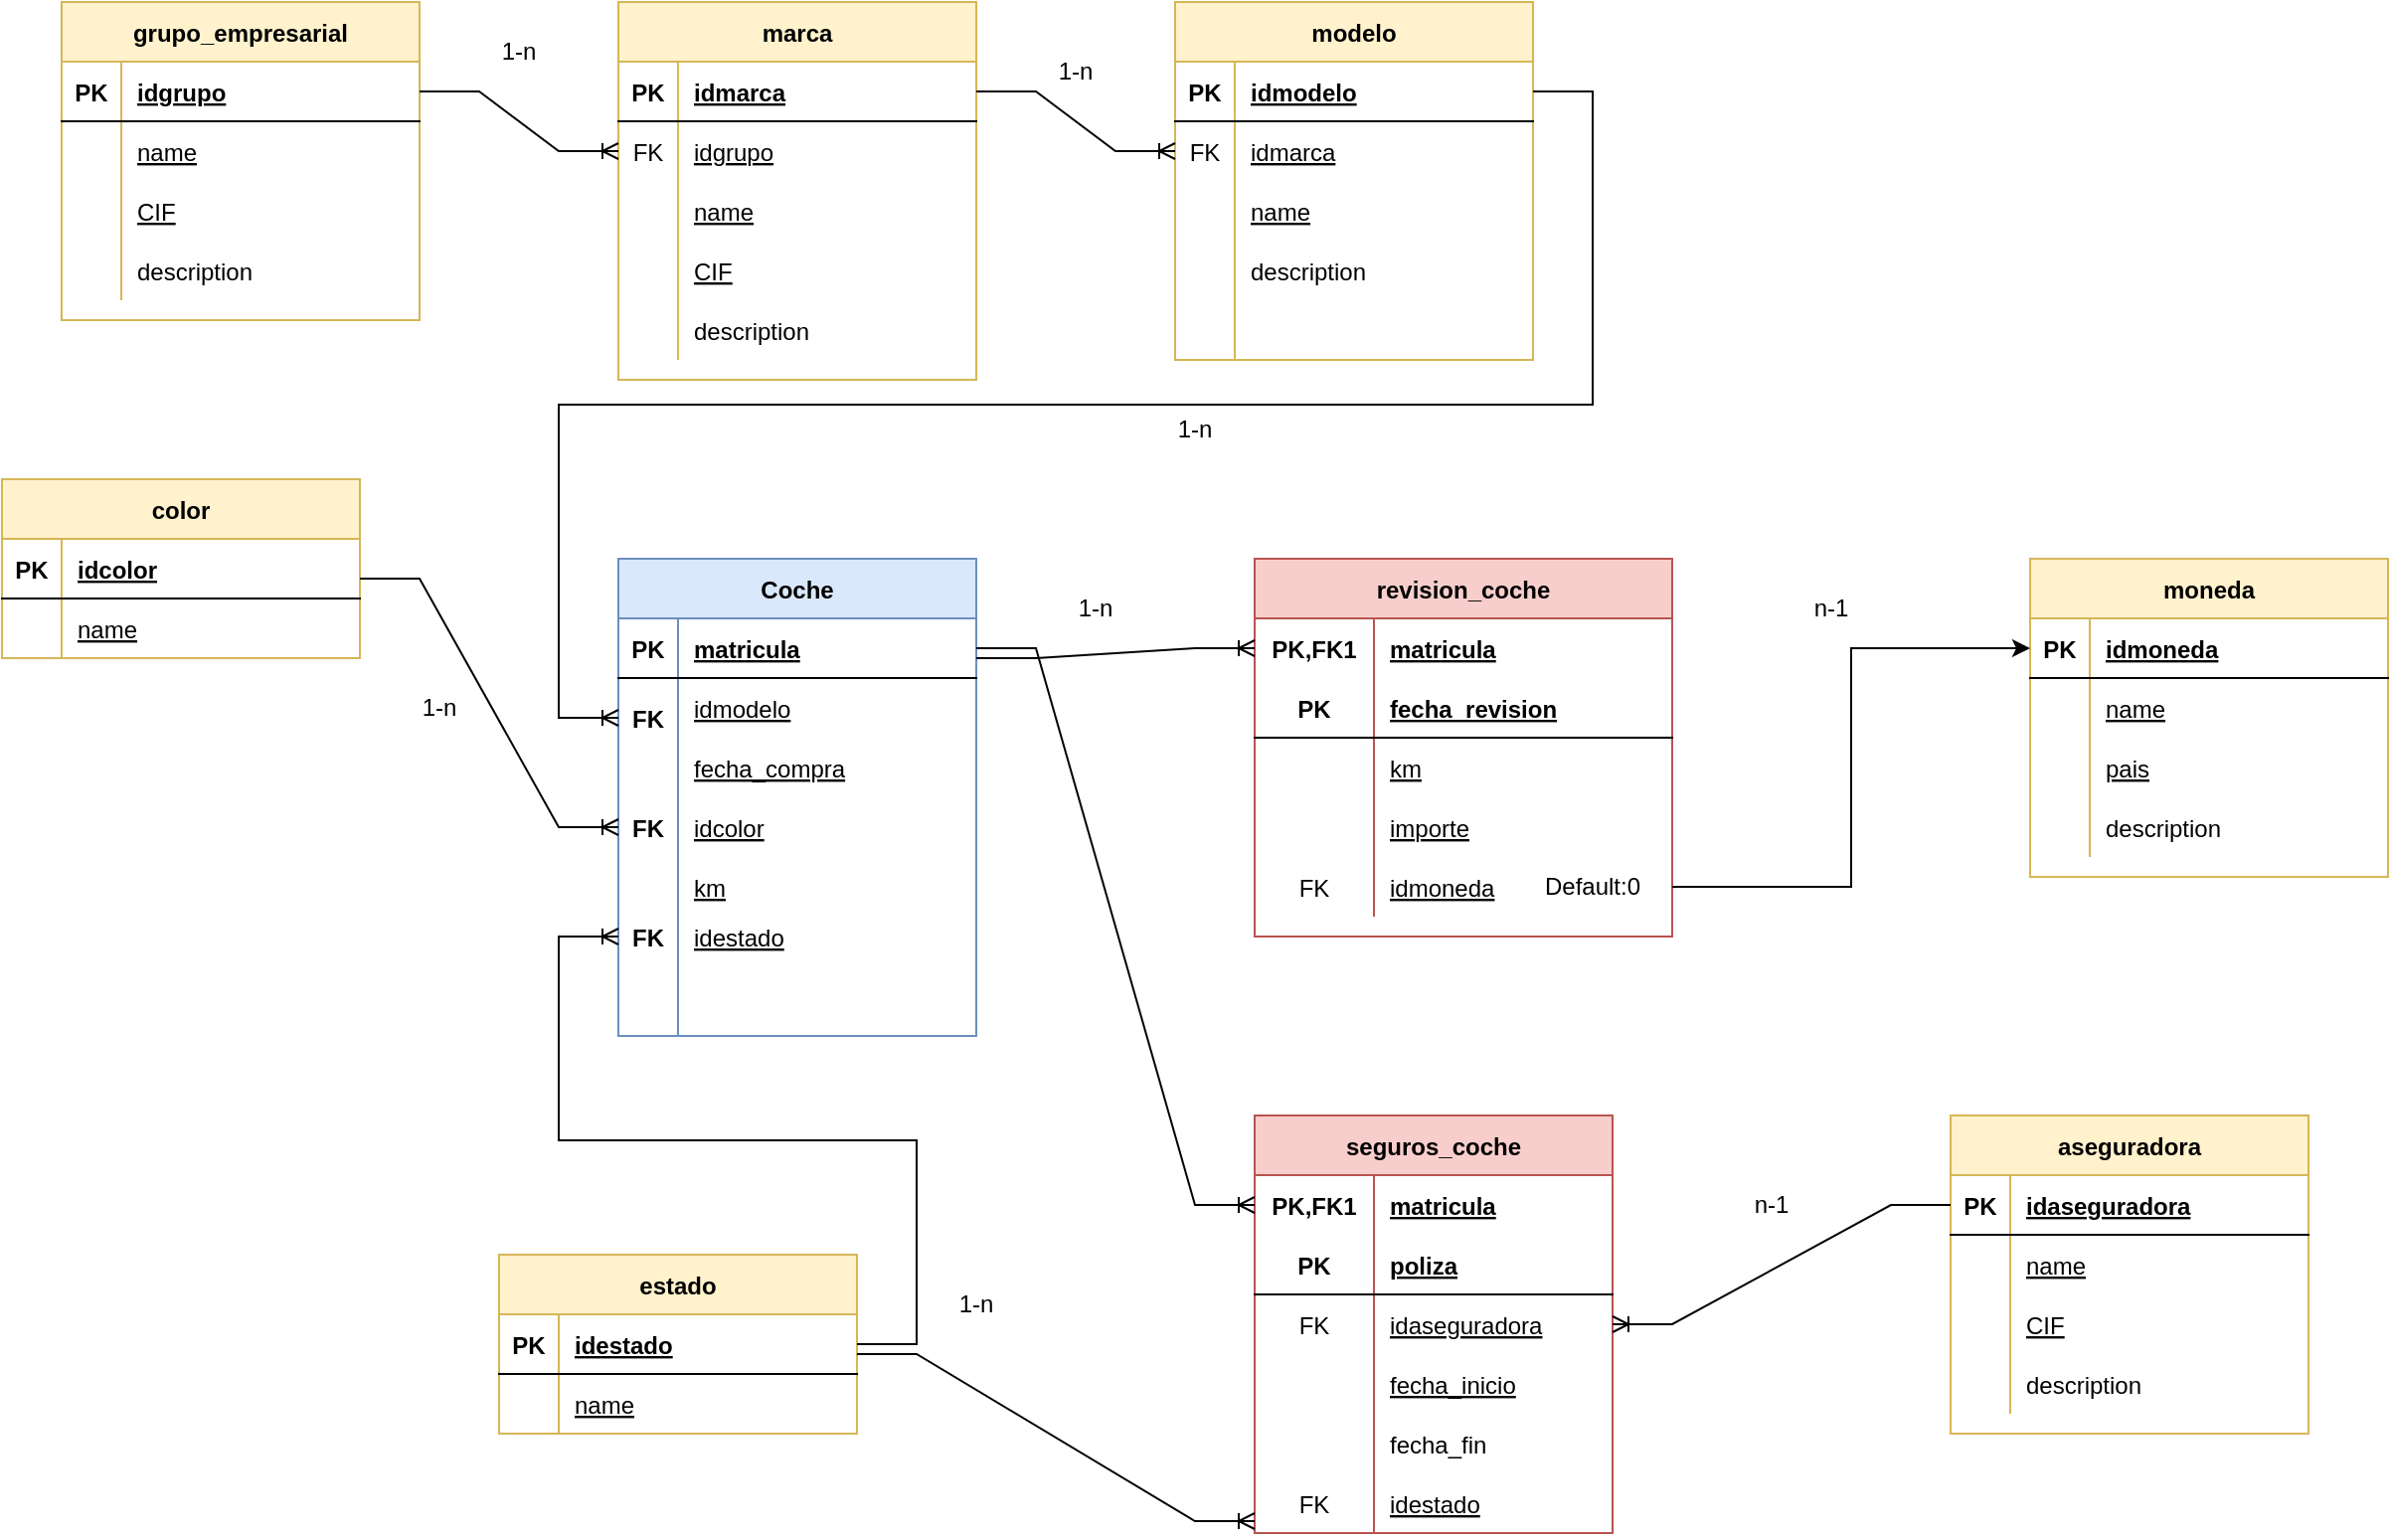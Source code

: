 <mxfile version="20.2.3" type="device"><diagram id="R2lEEEUBdFMjLlhIrx00" name="Page-1"><mxGraphModel dx="3362" dy="903" grid="1" gridSize="10" guides="1" tooltips="1" connect="1" arrows="1" fold="1" page="1" pageScale="1" pageWidth="850" pageHeight="1100" math="0" shadow="0" extFonts="Permanent Marker^https://fonts.googleapis.com/css?family=Permanent+Marker"><root><mxCell id="0"/><mxCell id="1" parent="0"/><mxCell id="HA9hWgoYRg6-OdthtwQn-1" value="grupo_empresarial" style="shape=table;startSize=30;container=1;collapsible=1;childLayout=tableLayout;fixedRows=1;rowLines=0;fontStyle=1;align=center;resizeLast=1;fillColor=#fff2cc;strokeColor=#d6b656;" parent="1" vertex="1"><mxGeometry x="-1520" y="160" width="180" height="160" as="geometry"/></mxCell><mxCell id="HA9hWgoYRg6-OdthtwQn-2" value="" style="shape=tableRow;horizontal=0;startSize=0;swimlaneHead=0;swimlaneBody=0;fillColor=none;collapsible=0;dropTarget=0;points=[[0,0.5],[1,0.5]];portConstraint=eastwest;top=0;left=0;right=0;bottom=1;" parent="HA9hWgoYRg6-OdthtwQn-1" vertex="1"><mxGeometry y="30" width="180" height="30" as="geometry"/></mxCell><mxCell id="HA9hWgoYRg6-OdthtwQn-3" value="PK" style="shape=partialRectangle;connectable=0;fillColor=none;top=0;left=0;bottom=0;right=0;fontStyle=1;overflow=hidden;" parent="HA9hWgoYRg6-OdthtwQn-2" vertex="1"><mxGeometry width="30" height="30" as="geometry"><mxRectangle width="30" height="30" as="alternateBounds"/></mxGeometry></mxCell><mxCell id="HA9hWgoYRg6-OdthtwQn-4" value="idgrupo" style="shape=partialRectangle;connectable=0;fillColor=none;top=0;left=0;bottom=0;right=0;align=left;spacingLeft=6;fontStyle=5;overflow=hidden;" parent="HA9hWgoYRg6-OdthtwQn-2" vertex="1"><mxGeometry x="30" width="150" height="30" as="geometry"><mxRectangle width="150" height="30" as="alternateBounds"/></mxGeometry></mxCell><mxCell id="HA9hWgoYRg6-OdthtwQn-5" value="" style="shape=tableRow;horizontal=0;startSize=0;swimlaneHead=0;swimlaneBody=0;fillColor=none;collapsible=0;dropTarget=0;points=[[0,0.5],[1,0.5]];portConstraint=eastwest;top=0;left=0;right=0;bottom=0;" parent="HA9hWgoYRg6-OdthtwQn-1" vertex="1"><mxGeometry y="60" width="180" height="30" as="geometry"/></mxCell><mxCell id="HA9hWgoYRg6-OdthtwQn-6" value="" style="shape=partialRectangle;connectable=0;fillColor=none;top=0;left=0;bottom=0;right=0;editable=1;overflow=hidden;" parent="HA9hWgoYRg6-OdthtwQn-5" vertex="1"><mxGeometry width="30" height="30" as="geometry"><mxRectangle width="30" height="30" as="alternateBounds"/></mxGeometry></mxCell><mxCell id="HA9hWgoYRg6-OdthtwQn-7" value="name" style="shape=partialRectangle;connectable=0;fillColor=none;top=0;left=0;bottom=0;right=0;align=left;spacingLeft=6;overflow=hidden;fontStyle=4" parent="HA9hWgoYRg6-OdthtwQn-5" vertex="1"><mxGeometry x="30" width="150" height="30" as="geometry"><mxRectangle width="150" height="30" as="alternateBounds"/></mxGeometry></mxCell><mxCell id="HA9hWgoYRg6-OdthtwQn-8" value="" style="shape=tableRow;horizontal=0;startSize=0;swimlaneHead=0;swimlaneBody=0;fillColor=none;collapsible=0;dropTarget=0;points=[[0,0.5],[1,0.5]];portConstraint=eastwest;top=0;left=0;right=0;bottom=0;" parent="HA9hWgoYRg6-OdthtwQn-1" vertex="1"><mxGeometry y="90" width="180" height="30" as="geometry"/></mxCell><mxCell id="HA9hWgoYRg6-OdthtwQn-9" value="" style="shape=partialRectangle;connectable=0;fillColor=none;top=0;left=0;bottom=0;right=0;editable=1;overflow=hidden;" parent="HA9hWgoYRg6-OdthtwQn-8" vertex="1"><mxGeometry width="30" height="30" as="geometry"><mxRectangle width="30" height="30" as="alternateBounds"/></mxGeometry></mxCell><mxCell id="HA9hWgoYRg6-OdthtwQn-10" value="CIF" style="shape=partialRectangle;connectable=0;fillColor=none;top=0;left=0;bottom=0;right=0;align=left;spacingLeft=6;overflow=hidden;fontStyle=4" parent="HA9hWgoYRg6-OdthtwQn-8" vertex="1"><mxGeometry x="30" width="150" height="30" as="geometry"><mxRectangle width="150" height="30" as="alternateBounds"/></mxGeometry></mxCell><mxCell id="HA9hWgoYRg6-OdthtwQn-11" value="" style="shape=tableRow;horizontal=0;startSize=0;swimlaneHead=0;swimlaneBody=0;fillColor=none;collapsible=0;dropTarget=0;points=[[0,0.5],[1,0.5]];portConstraint=eastwest;top=0;left=0;right=0;bottom=0;" parent="HA9hWgoYRg6-OdthtwQn-1" vertex="1"><mxGeometry y="120" width="180" height="30" as="geometry"/></mxCell><mxCell id="HA9hWgoYRg6-OdthtwQn-12" value="" style="shape=partialRectangle;connectable=0;fillColor=none;top=0;left=0;bottom=0;right=0;editable=1;overflow=hidden;" parent="HA9hWgoYRg6-OdthtwQn-11" vertex="1"><mxGeometry width="30" height="30" as="geometry"><mxRectangle width="30" height="30" as="alternateBounds"/></mxGeometry></mxCell><mxCell id="HA9hWgoYRg6-OdthtwQn-13" value="description" style="shape=partialRectangle;connectable=0;fillColor=none;top=0;left=0;bottom=0;right=0;align=left;spacingLeft=6;overflow=hidden;" parent="HA9hWgoYRg6-OdthtwQn-11" vertex="1"><mxGeometry x="30" width="150" height="30" as="geometry"><mxRectangle width="150" height="30" as="alternateBounds"/></mxGeometry></mxCell><mxCell id="HA9hWgoYRg6-OdthtwQn-14" value="marca" style="shape=table;startSize=30;container=1;collapsible=1;childLayout=tableLayout;fixedRows=1;rowLines=0;fontStyle=1;align=center;resizeLast=1;fillColor=#fff2cc;strokeColor=#d6b656;" parent="1" vertex="1"><mxGeometry x="-1240" y="160" width="180" height="190" as="geometry"/></mxCell><mxCell id="HA9hWgoYRg6-OdthtwQn-15" value="" style="shape=tableRow;horizontal=0;startSize=0;swimlaneHead=0;swimlaneBody=0;fillColor=none;collapsible=0;dropTarget=0;points=[[0,0.5],[1,0.5]];portConstraint=eastwest;top=0;left=0;right=0;bottom=1;" parent="HA9hWgoYRg6-OdthtwQn-14" vertex="1"><mxGeometry y="30" width="180" height="30" as="geometry"/></mxCell><mxCell id="HA9hWgoYRg6-OdthtwQn-16" value="PK" style="shape=partialRectangle;connectable=0;fillColor=none;top=0;left=0;bottom=0;right=0;fontStyle=1;overflow=hidden;" parent="HA9hWgoYRg6-OdthtwQn-15" vertex="1"><mxGeometry width="30" height="30" as="geometry"><mxRectangle width="30" height="30" as="alternateBounds"/></mxGeometry></mxCell><mxCell id="HA9hWgoYRg6-OdthtwQn-17" value="idmarca" style="shape=partialRectangle;connectable=0;fillColor=none;top=0;left=0;bottom=0;right=0;align=left;spacingLeft=6;fontStyle=5;overflow=hidden;" parent="HA9hWgoYRg6-OdthtwQn-15" vertex="1"><mxGeometry x="30" width="150" height="30" as="geometry"><mxRectangle width="150" height="30" as="alternateBounds"/></mxGeometry></mxCell><mxCell id="HA9hWgoYRg6-OdthtwQn-27" value="" style="shape=tableRow;horizontal=0;startSize=0;swimlaneHead=0;swimlaneBody=0;fillColor=none;collapsible=0;dropTarget=0;points=[[0,0.5],[1,0.5]];portConstraint=eastwest;top=0;left=0;right=0;bottom=0;" parent="HA9hWgoYRg6-OdthtwQn-14" vertex="1"><mxGeometry y="60" width="180" height="30" as="geometry"/></mxCell><mxCell id="HA9hWgoYRg6-OdthtwQn-28" value="FK" style="shape=partialRectangle;connectable=0;fillColor=none;top=0;left=0;bottom=0;right=0;editable=1;overflow=hidden;" parent="HA9hWgoYRg6-OdthtwQn-27" vertex="1"><mxGeometry width="30" height="30" as="geometry"><mxRectangle width="30" height="30" as="alternateBounds"/></mxGeometry></mxCell><mxCell id="HA9hWgoYRg6-OdthtwQn-29" value="idgrupo" style="shape=partialRectangle;connectable=0;fillColor=none;top=0;left=0;bottom=0;right=0;align=left;spacingLeft=6;overflow=hidden;fontStyle=4" parent="HA9hWgoYRg6-OdthtwQn-27" vertex="1"><mxGeometry x="30" width="150" height="30" as="geometry"><mxRectangle width="150" height="30" as="alternateBounds"/></mxGeometry></mxCell><mxCell id="HA9hWgoYRg6-OdthtwQn-18" value="" style="shape=tableRow;horizontal=0;startSize=0;swimlaneHead=0;swimlaneBody=0;fillColor=none;collapsible=0;dropTarget=0;points=[[0,0.5],[1,0.5]];portConstraint=eastwest;top=0;left=0;right=0;bottom=0;" parent="HA9hWgoYRg6-OdthtwQn-14" vertex="1"><mxGeometry y="90" width="180" height="30" as="geometry"/></mxCell><mxCell id="HA9hWgoYRg6-OdthtwQn-19" value="" style="shape=partialRectangle;connectable=0;fillColor=none;top=0;left=0;bottom=0;right=0;editable=1;overflow=hidden;" parent="HA9hWgoYRg6-OdthtwQn-18" vertex="1"><mxGeometry width="30" height="30" as="geometry"><mxRectangle width="30" height="30" as="alternateBounds"/></mxGeometry></mxCell><mxCell id="HA9hWgoYRg6-OdthtwQn-20" value="name" style="shape=partialRectangle;connectable=0;fillColor=none;top=0;left=0;bottom=0;right=0;align=left;spacingLeft=6;overflow=hidden;fontStyle=4" parent="HA9hWgoYRg6-OdthtwQn-18" vertex="1"><mxGeometry x="30" width="150" height="30" as="geometry"><mxRectangle width="150" height="30" as="alternateBounds"/></mxGeometry></mxCell><mxCell id="HA9hWgoYRg6-OdthtwQn-21" value="" style="shape=tableRow;horizontal=0;startSize=0;swimlaneHead=0;swimlaneBody=0;fillColor=none;collapsible=0;dropTarget=0;points=[[0,0.5],[1,0.5]];portConstraint=eastwest;top=0;left=0;right=0;bottom=0;" parent="HA9hWgoYRg6-OdthtwQn-14" vertex="1"><mxGeometry y="120" width="180" height="30" as="geometry"/></mxCell><mxCell id="HA9hWgoYRg6-OdthtwQn-22" value="" style="shape=partialRectangle;connectable=0;fillColor=none;top=0;left=0;bottom=0;right=0;editable=1;overflow=hidden;" parent="HA9hWgoYRg6-OdthtwQn-21" vertex="1"><mxGeometry width="30" height="30" as="geometry"><mxRectangle width="30" height="30" as="alternateBounds"/></mxGeometry></mxCell><mxCell id="HA9hWgoYRg6-OdthtwQn-23" value="CIF" style="shape=partialRectangle;connectable=0;fillColor=none;top=0;left=0;bottom=0;right=0;align=left;spacingLeft=6;overflow=hidden;fontStyle=4" parent="HA9hWgoYRg6-OdthtwQn-21" vertex="1"><mxGeometry x="30" width="150" height="30" as="geometry"><mxRectangle width="150" height="30" as="alternateBounds"/></mxGeometry></mxCell><mxCell id="HA9hWgoYRg6-OdthtwQn-24" value="" style="shape=tableRow;horizontal=0;startSize=0;swimlaneHead=0;swimlaneBody=0;fillColor=none;collapsible=0;dropTarget=0;points=[[0,0.5],[1,0.5]];portConstraint=eastwest;top=0;left=0;right=0;bottom=0;" parent="HA9hWgoYRg6-OdthtwQn-14" vertex="1"><mxGeometry y="150" width="180" height="30" as="geometry"/></mxCell><mxCell id="HA9hWgoYRg6-OdthtwQn-25" value="" style="shape=partialRectangle;connectable=0;fillColor=none;top=0;left=0;bottom=0;right=0;editable=1;overflow=hidden;" parent="HA9hWgoYRg6-OdthtwQn-24" vertex="1"><mxGeometry width="30" height="30" as="geometry"><mxRectangle width="30" height="30" as="alternateBounds"/></mxGeometry></mxCell><mxCell id="HA9hWgoYRg6-OdthtwQn-26" value="description" style="shape=partialRectangle;connectable=0;fillColor=none;top=0;left=0;bottom=0;right=0;align=left;spacingLeft=6;overflow=hidden;" parent="HA9hWgoYRg6-OdthtwQn-24" vertex="1"><mxGeometry x="30" width="150" height="30" as="geometry"><mxRectangle width="150" height="30" as="alternateBounds"/></mxGeometry></mxCell><mxCell id="HA9hWgoYRg6-OdthtwQn-30" value="modelo" style="shape=table;startSize=30;container=1;collapsible=1;childLayout=tableLayout;fixedRows=1;rowLines=0;fontStyle=1;align=center;resizeLast=1;fillColor=#fff2cc;strokeColor=#d6b656;" parent="1" vertex="1"><mxGeometry x="-960" y="160" width="180" height="180" as="geometry"/></mxCell><mxCell id="HA9hWgoYRg6-OdthtwQn-31" value="" style="shape=tableRow;horizontal=0;startSize=0;swimlaneHead=0;swimlaneBody=0;fillColor=none;collapsible=0;dropTarget=0;points=[[0,0.5],[1,0.5]];portConstraint=eastwest;top=0;left=0;right=0;bottom=1;" parent="HA9hWgoYRg6-OdthtwQn-30" vertex="1"><mxGeometry y="30" width="180" height="30" as="geometry"/></mxCell><mxCell id="HA9hWgoYRg6-OdthtwQn-32" value="PK" style="shape=partialRectangle;connectable=0;fillColor=none;top=0;left=0;bottom=0;right=0;fontStyle=1;overflow=hidden;" parent="HA9hWgoYRg6-OdthtwQn-31" vertex="1"><mxGeometry width="30" height="30" as="geometry"><mxRectangle width="30" height="30" as="alternateBounds"/></mxGeometry></mxCell><mxCell id="HA9hWgoYRg6-OdthtwQn-33" value="idmodelo" style="shape=partialRectangle;connectable=0;fillColor=none;top=0;left=0;bottom=0;right=0;align=left;spacingLeft=6;fontStyle=5;overflow=hidden;" parent="HA9hWgoYRg6-OdthtwQn-31" vertex="1"><mxGeometry x="30" width="150" height="30" as="geometry"><mxRectangle width="150" height="30" as="alternateBounds"/></mxGeometry></mxCell><mxCell id="HA9hWgoYRg6-OdthtwQn-34" value="" style="shape=tableRow;horizontal=0;startSize=0;swimlaneHead=0;swimlaneBody=0;fillColor=none;collapsible=0;dropTarget=0;points=[[0,0.5],[1,0.5]];portConstraint=eastwest;top=0;left=0;right=0;bottom=0;" parent="HA9hWgoYRg6-OdthtwQn-30" vertex="1"><mxGeometry y="60" width="180" height="30" as="geometry"/></mxCell><mxCell id="HA9hWgoYRg6-OdthtwQn-35" value="FK" style="shape=partialRectangle;connectable=0;fillColor=none;top=0;left=0;bottom=0;right=0;editable=1;overflow=hidden;" parent="HA9hWgoYRg6-OdthtwQn-34" vertex="1"><mxGeometry width="30" height="30" as="geometry"><mxRectangle width="30" height="30" as="alternateBounds"/></mxGeometry></mxCell><mxCell id="HA9hWgoYRg6-OdthtwQn-36" value="idmarca" style="shape=partialRectangle;connectable=0;fillColor=none;top=0;left=0;bottom=0;right=0;align=left;spacingLeft=6;overflow=hidden;fontStyle=4" parent="HA9hWgoYRg6-OdthtwQn-34" vertex="1"><mxGeometry x="30" width="150" height="30" as="geometry"><mxRectangle width="150" height="30" as="alternateBounds"/></mxGeometry></mxCell><mxCell id="HA9hWgoYRg6-OdthtwQn-37" value="" style="shape=tableRow;horizontal=0;startSize=0;swimlaneHead=0;swimlaneBody=0;fillColor=none;collapsible=0;dropTarget=0;points=[[0,0.5],[1,0.5]];portConstraint=eastwest;top=0;left=0;right=0;bottom=0;" parent="HA9hWgoYRg6-OdthtwQn-30" vertex="1"><mxGeometry y="90" width="180" height="30" as="geometry"/></mxCell><mxCell id="HA9hWgoYRg6-OdthtwQn-38" value="" style="shape=partialRectangle;connectable=0;fillColor=none;top=0;left=0;bottom=0;right=0;editable=1;overflow=hidden;" parent="HA9hWgoYRg6-OdthtwQn-37" vertex="1"><mxGeometry width="30" height="30" as="geometry"><mxRectangle width="30" height="30" as="alternateBounds"/></mxGeometry></mxCell><mxCell id="HA9hWgoYRg6-OdthtwQn-39" value="name" style="shape=partialRectangle;connectable=0;fillColor=none;top=0;left=0;bottom=0;right=0;align=left;spacingLeft=6;overflow=hidden;fontStyle=4" parent="HA9hWgoYRg6-OdthtwQn-37" vertex="1"><mxGeometry x="30" width="150" height="30" as="geometry"><mxRectangle width="150" height="30" as="alternateBounds"/></mxGeometry></mxCell><mxCell id="HA9hWgoYRg6-OdthtwQn-43" value="" style="shape=tableRow;horizontal=0;startSize=0;swimlaneHead=0;swimlaneBody=0;fillColor=none;collapsible=0;dropTarget=0;points=[[0,0.5],[1,0.5]];portConstraint=eastwest;top=0;left=0;right=0;bottom=0;" parent="HA9hWgoYRg6-OdthtwQn-30" vertex="1"><mxGeometry y="120" width="180" height="30" as="geometry"/></mxCell><mxCell id="HA9hWgoYRg6-OdthtwQn-44" value="" style="shape=partialRectangle;connectable=0;fillColor=none;top=0;left=0;bottom=0;right=0;editable=1;overflow=hidden;" parent="HA9hWgoYRg6-OdthtwQn-43" vertex="1"><mxGeometry width="30" height="30" as="geometry"><mxRectangle width="30" height="30" as="alternateBounds"/></mxGeometry></mxCell><mxCell id="HA9hWgoYRg6-OdthtwQn-45" value="description" style="shape=partialRectangle;connectable=0;fillColor=none;top=0;left=0;bottom=0;right=0;align=left;spacingLeft=6;overflow=hidden;" parent="HA9hWgoYRg6-OdthtwQn-43" vertex="1"><mxGeometry x="30" width="150" height="30" as="geometry"><mxRectangle width="150" height="30" as="alternateBounds"/></mxGeometry></mxCell><mxCell id="HA9hWgoYRg6-OdthtwQn-40" value="" style="shape=tableRow;horizontal=0;startSize=0;swimlaneHead=0;swimlaneBody=0;fillColor=none;collapsible=0;dropTarget=0;points=[[0,0.5],[1,0.5]];portConstraint=eastwest;top=0;left=0;right=0;bottom=0;" parent="HA9hWgoYRg6-OdthtwQn-30" vertex="1"><mxGeometry y="150" width="180" height="30" as="geometry"/></mxCell><mxCell id="HA9hWgoYRg6-OdthtwQn-41" value="" style="shape=partialRectangle;connectable=0;fillColor=none;top=0;left=0;bottom=0;right=0;editable=1;overflow=hidden;" parent="HA9hWgoYRg6-OdthtwQn-40" vertex="1"><mxGeometry width="30" height="30" as="geometry"><mxRectangle width="30" height="30" as="alternateBounds"/></mxGeometry></mxCell><mxCell id="HA9hWgoYRg6-OdthtwQn-42" value="" style="shape=partialRectangle;connectable=0;fillColor=none;top=0;left=0;bottom=0;right=0;align=left;spacingLeft=6;overflow=hidden;fontStyle=4" parent="HA9hWgoYRg6-OdthtwQn-40" vertex="1"><mxGeometry x="30" width="150" height="30" as="geometry"><mxRectangle width="150" height="30" as="alternateBounds"/></mxGeometry></mxCell><mxCell id="HA9hWgoYRg6-OdthtwQn-53" value="1-n" style="text;html=1;strokeColor=none;fillColor=none;align=center;verticalAlign=middle;whiteSpace=wrap;rounded=0;" parent="1" vertex="1"><mxGeometry x="-1320" y="170" width="60" height="30" as="geometry"/></mxCell><mxCell id="HA9hWgoYRg6-OdthtwQn-54" value="1-n" style="text;html=1;strokeColor=none;fillColor=none;align=center;verticalAlign=middle;whiteSpace=wrap;rounded=0;" parent="1" vertex="1"><mxGeometry x="-1040" y="180" width="60" height="30" as="geometry"/></mxCell><mxCell id="HA9hWgoYRg6-OdthtwQn-55" value="" style="edgeStyle=entityRelationEdgeStyle;fontSize=12;html=1;endArrow=ERoneToMany;rounded=0;entryX=0;entryY=0.5;entryDx=0;entryDy=0;" parent="1" source="HA9hWgoYRg6-OdthtwQn-2" target="HA9hWgoYRg6-OdthtwQn-27" edge="1"><mxGeometry width="100" height="100" relative="1" as="geometry"><mxPoint x="-1620" y="220" as="sourcePoint"/><mxPoint x="-1520" y="120" as="targetPoint"/></mxGeometry></mxCell><mxCell id="HA9hWgoYRg6-OdthtwQn-57" value="" style="edgeStyle=entityRelationEdgeStyle;fontSize=12;html=1;endArrow=ERoneToMany;rounded=0;entryX=0;entryY=0.5;entryDx=0;entryDy=0;exitX=1;exitY=0.5;exitDx=0;exitDy=0;" parent="1" source="HA9hWgoYRg6-OdthtwQn-15" target="HA9hWgoYRg6-OdthtwQn-34" edge="1"><mxGeometry width="100" height="100" relative="1" as="geometry"><mxPoint x="-1630" y="440" as="sourcePoint"/><mxPoint x="-1520" y="530" as="targetPoint"/></mxGeometry></mxCell><mxCell id="HA9hWgoYRg6-OdthtwQn-60" value="Coche" style="shape=table;startSize=30;container=1;collapsible=1;childLayout=tableLayout;fixedRows=1;rowLines=0;fontStyle=1;align=center;resizeLast=1;fillColor=#dae8fc;strokeColor=#6c8ebf;" parent="1" vertex="1"><mxGeometry x="-1240" y="440" width="180" height="240" as="geometry"/></mxCell><mxCell id="HA9hWgoYRg6-OdthtwQn-61" value="" style="shape=tableRow;horizontal=0;startSize=0;swimlaneHead=0;swimlaneBody=0;fillColor=none;collapsible=0;dropTarget=0;points=[[0,0.5],[1,0.5]];portConstraint=eastwest;top=0;left=0;right=0;bottom=1;" parent="HA9hWgoYRg6-OdthtwQn-60" vertex="1"><mxGeometry y="30" width="180" height="30" as="geometry"/></mxCell><mxCell id="HA9hWgoYRg6-OdthtwQn-62" value="PK" style="shape=partialRectangle;connectable=0;fillColor=none;top=0;left=0;bottom=0;right=0;fontStyle=1;overflow=hidden;" parent="HA9hWgoYRg6-OdthtwQn-61" vertex="1"><mxGeometry width="30" height="30" as="geometry"><mxRectangle width="30" height="30" as="alternateBounds"/></mxGeometry></mxCell><mxCell id="HA9hWgoYRg6-OdthtwQn-63" value="matricula" style="shape=partialRectangle;connectable=0;fillColor=none;top=0;left=0;bottom=0;right=0;align=left;spacingLeft=6;fontStyle=5;overflow=hidden;" parent="HA9hWgoYRg6-OdthtwQn-61" vertex="1"><mxGeometry x="30" width="150" height="30" as="geometry"><mxRectangle width="150" height="30" as="alternateBounds"/></mxGeometry></mxCell><mxCell id="HA9hWgoYRg6-OdthtwQn-79" value="" style="shape=tableRow;horizontal=0;startSize=0;swimlaneHead=0;swimlaneBody=0;fillColor=none;collapsible=0;dropTarget=0;points=[[0,0.5],[1,0.5]];portConstraint=eastwest;top=0;left=0;right=0;bottom=0;" parent="HA9hWgoYRg6-OdthtwQn-60" vertex="1"><mxGeometry y="60" width="180" height="30" as="geometry"/></mxCell><mxCell id="HA9hWgoYRg6-OdthtwQn-80" value="" style="shape=partialRectangle;connectable=0;fillColor=none;top=0;left=0;bottom=0;right=0;editable=1;overflow=hidden;" parent="HA9hWgoYRg6-OdthtwQn-79" vertex="1"><mxGeometry width="30" height="30" as="geometry"><mxRectangle width="30" height="30" as="alternateBounds"/></mxGeometry></mxCell><mxCell id="HA9hWgoYRg6-OdthtwQn-81" value="idmodelo" style="shape=partialRectangle;connectable=0;fillColor=none;top=0;left=0;bottom=0;right=0;align=left;spacingLeft=6;overflow=hidden;fontStyle=4" parent="HA9hWgoYRg6-OdthtwQn-79" vertex="1"><mxGeometry x="30" width="150" height="30" as="geometry"><mxRectangle width="150" height="30" as="alternateBounds"/></mxGeometry></mxCell><mxCell id="HA9hWgoYRg6-OdthtwQn-76" value="" style="shape=tableRow;horizontal=0;startSize=0;swimlaneHead=0;swimlaneBody=0;fillColor=none;collapsible=0;dropTarget=0;points=[[0,0.5],[1,0.5]];portConstraint=eastwest;top=0;left=0;right=0;bottom=0;" parent="HA9hWgoYRg6-OdthtwQn-60" vertex="1"><mxGeometry y="90" width="180" height="30" as="geometry"/></mxCell><mxCell id="HA9hWgoYRg6-OdthtwQn-77" value="" style="shape=partialRectangle;connectable=0;fillColor=none;top=0;left=0;bottom=0;right=0;editable=1;overflow=hidden;" parent="HA9hWgoYRg6-OdthtwQn-76" vertex="1"><mxGeometry width="30" height="30" as="geometry"><mxRectangle width="30" height="30" as="alternateBounds"/></mxGeometry></mxCell><mxCell id="HA9hWgoYRg6-OdthtwQn-78" value="fecha_compra" style="shape=partialRectangle;connectable=0;fillColor=none;top=0;left=0;bottom=0;right=0;align=left;spacingLeft=6;overflow=hidden;fontStyle=4" parent="HA9hWgoYRg6-OdthtwQn-76" vertex="1"><mxGeometry x="30" width="150" height="30" as="geometry"><mxRectangle width="150" height="30" as="alternateBounds"/></mxGeometry></mxCell><mxCell id="HA9hWgoYRg6-OdthtwQn-64" value="" style="shape=tableRow;horizontal=0;startSize=0;swimlaneHead=0;swimlaneBody=0;fillColor=none;collapsible=0;dropTarget=0;points=[[0,0.5],[1,0.5]];portConstraint=eastwest;top=0;left=0;right=0;bottom=0;" parent="HA9hWgoYRg6-OdthtwQn-60" vertex="1"><mxGeometry y="120" width="180" height="30" as="geometry"/></mxCell><mxCell id="HA9hWgoYRg6-OdthtwQn-65" value="" style="shape=partialRectangle;connectable=0;fillColor=none;top=0;left=0;bottom=0;right=0;editable=1;overflow=hidden;" parent="HA9hWgoYRg6-OdthtwQn-64" vertex="1"><mxGeometry width="30" height="30" as="geometry"><mxRectangle width="30" height="30" as="alternateBounds"/></mxGeometry></mxCell><mxCell id="HA9hWgoYRg6-OdthtwQn-66" value="idcolor" style="shape=partialRectangle;connectable=0;fillColor=none;top=0;left=0;bottom=0;right=0;align=left;spacingLeft=6;overflow=hidden;fontStyle=4" parent="HA9hWgoYRg6-OdthtwQn-64" vertex="1"><mxGeometry x="30" width="150" height="30" as="geometry"><mxRectangle width="150" height="30" as="alternateBounds"/></mxGeometry></mxCell><mxCell id="HA9hWgoYRg6-OdthtwQn-67" value="" style="shape=tableRow;horizontal=0;startSize=0;swimlaneHead=0;swimlaneBody=0;fillColor=none;collapsible=0;dropTarget=0;points=[[0,0.5],[1,0.5]];portConstraint=eastwest;top=0;left=0;right=0;bottom=0;" parent="HA9hWgoYRg6-OdthtwQn-60" vertex="1"><mxGeometry y="150" width="180" height="30" as="geometry"/></mxCell><mxCell id="HA9hWgoYRg6-OdthtwQn-68" value="" style="shape=partialRectangle;connectable=0;fillColor=none;top=0;left=0;bottom=0;right=0;editable=1;overflow=hidden;" parent="HA9hWgoYRg6-OdthtwQn-67" vertex="1"><mxGeometry width="30" height="30" as="geometry"><mxRectangle width="30" height="30" as="alternateBounds"/></mxGeometry></mxCell><mxCell id="HA9hWgoYRg6-OdthtwQn-69" value="km" style="shape=partialRectangle;connectable=0;fillColor=none;top=0;left=0;bottom=0;right=0;align=left;spacingLeft=6;overflow=hidden;fontStyle=4" parent="HA9hWgoYRg6-OdthtwQn-67" vertex="1"><mxGeometry x="30" width="150" height="30" as="geometry"><mxRectangle width="150" height="30" as="alternateBounds"/></mxGeometry></mxCell><mxCell id="HA9hWgoYRg6-OdthtwQn-70" value="" style="shape=tableRow;horizontal=0;startSize=0;swimlaneHead=0;swimlaneBody=0;fillColor=none;collapsible=0;dropTarget=0;points=[[0,0.5],[1,0.5]];portConstraint=eastwest;top=0;left=0;right=0;bottom=0;" parent="HA9hWgoYRg6-OdthtwQn-60" vertex="1"><mxGeometry y="180" width="180" height="30" as="geometry"/></mxCell><mxCell id="HA9hWgoYRg6-OdthtwQn-71" value="" style="shape=partialRectangle;connectable=0;fillColor=none;top=0;left=0;bottom=0;right=0;editable=1;overflow=hidden;" parent="HA9hWgoYRg6-OdthtwQn-70" vertex="1"><mxGeometry width="30" height="30" as="geometry"><mxRectangle width="30" height="30" as="alternateBounds"/></mxGeometry></mxCell><mxCell id="HA9hWgoYRg6-OdthtwQn-72" value="" style="shape=partialRectangle;connectable=0;fillColor=none;top=0;left=0;bottom=0;right=0;align=left;spacingLeft=6;overflow=hidden;fontStyle=4" parent="HA9hWgoYRg6-OdthtwQn-70" vertex="1"><mxGeometry x="30" width="150" height="30" as="geometry"><mxRectangle width="150" height="30" as="alternateBounds"/></mxGeometry></mxCell><mxCell id="HA9hWgoYRg6-OdthtwQn-73" value="" style="shape=tableRow;horizontal=0;startSize=0;swimlaneHead=0;swimlaneBody=0;fillColor=none;collapsible=0;dropTarget=0;points=[[0,0.5],[1,0.5]];portConstraint=eastwest;top=0;left=0;right=0;bottom=0;" parent="HA9hWgoYRg6-OdthtwQn-60" vertex="1"><mxGeometry y="210" width="180" height="30" as="geometry"/></mxCell><mxCell id="HA9hWgoYRg6-OdthtwQn-74" value="" style="shape=partialRectangle;connectable=0;fillColor=none;top=0;left=0;bottom=0;right=0;editable=1;overflow=hidden;" parent="HA9hWgoYRg6-OdthtwQn-73" vertex="1"><mxGeometry width="30" height="30" as="geometry"><mxRectangle width="30" height="30" as="alternateBounds"/></mxGeometry></mxCell><mxCell id="HA9hWgoYRg6-OdthtwQn-75" value="" style="shape=partialRectangle;connectable=0;fillColor=none;top=0;left=0;bottom=0;right=0;align=left;spacingLeft=6;overflow=hidden;fontStyle=4" parent="HA9hWgoYRg6-OdthtwQn-73" vertex="1"><mxGeometry x="30" width="150" height="30" as="geometry"><mxRectangle width="150" height="30" as="alternateBounds"/></mxGeometry></mxCell><mxCell id="HA9hWgoYRg6-OdthtwQn-98" value="revision_coche" style="shape=table;startSize=30;container=1;collapsible=1;childLayout=tableLayout;fixedRows=1;rowLines=0;fontStyle=1;align=center;resizeLast=1;fillColor=#f8cecc;strokeColor=#b85450;" parent="1" vertex="1"><mxGeometry x="-920" y="440" width="210" height="190" as="geometry"/></mxCell><mxCell id="HA9hWgoYRg6-OdthtwQn-99" value="" style="shape=tableRow;horizontal=0;startSize=0;swimlaneHead=0;swimlaneBody=0;fillColor=none;collapsible=0;dropTarget=0;points=[[0,0.5],[1,0.5]];portConstraint=eastwest;top=0;left=0;right=0;bottom=0;" parent="HA9hWgoYRg6-OdthtwQn-98" vertex="1"><mxGeometry y="30" width="210" height="30" as="geometry"/></mxCell><mxCell id="HA9hWgoYRg6-OdthtwQn-100" value="PK,FK1" style="shape=partialRectangle;connectable=0;fillColor=none;top=0;left=0;bottom=0;right=0;fontStyle=1;overflow=hidden;" parent="HA9hWgoYRg6-OdthtwQn-99" vertex="1"><mxGeometry width="60" height="30" as="geometry"><mxRectangle width="60" height="30" as="alternateBounds"/></mxGeometry></mxCell><mxCell id="HA9hWgoYRg6-OdthtwQn-101" value="matricula" style="shape=partialRectangle;connectable=0;fillColor=none;top=0;left=0;bottom=0;right=0;align=left;spacingLeft=6;fontStyle=5;overflow=hidden;" parent="HA9hWgoYRg6-OdthtwQn-99" vertex="1"><mxGeometry x="60" width="150" height="30" as="geometry"><mxRectangle width="150" height="30" as="alternateBounds"/></mxGeometry></mxCell><mxCell id="HA9hWgoYRg6-OdthtwQn-102" value="" style="shape=tableRow;horizontal=0;startSize=0;swimlaneHead=0;swimlaneBody=0;fillColor=none;collapsible=0;dropTarget=0;points=[[0,0.5],[1,0.5]];portConstraint=eastwest;top=0;left=0;right=0;bottom=1;" parent="HA9hWgoYRg6-OdthtwQn-98" vertex="1"><mxGeometry y="60" width="210" height="30" as="geometry"/></mxCell><mxCell id="HA9hWgoYRg6-OdthtwQn-103" value="PK" style="shape=partialRectangle;connectable=0;fillColor=none;top=0;left=0;bottom=0;right=0;fontStyle=1;overflow=hidden;" parent="HA9hWgoYRg6-OdthtwQn-102" vertex="1"><mxGeometry width="60" height="30" as="geometry"><mxRectangle width="60" height="30" as="alternateBounds"/></mxGeometry></mxCell><mxCell id="HA9hWgoYRg6-OdthtwQn-104" value="fecha_revision" style="shape=partialRectangle;connectable=0;fillColor=none;top=0;left=0;bottom=0;right=0;align=left;spacingLeft=6;fontStyle=5;overflow=hidden;" parent="HA9hWgoYRg6-OdthtwQn-102" vertex="1"><mxGeometry x="60" width="150" height="30" as="geometry"><mxRectangle width="150" height="30" as="alternateBounds"/></mxGeometry></mxCell><mxCell id="HA9hWgoYRg6-OdthtwQn-105" value="" style="shape=tableRow;horizontal=0;startSize=0;swimlaneHead=0;swimlaneBody=0;fillColor=none;collapsible=0;dropTarget=0;points=[[0,0.5],[1,0.5]];portConstraint=eastwest;top=0;left=0;right=0;bottom=0;" parent="HA9hWgoYRg6-OdthtwQn-98" vertex="1"><mxGeometry y="90" width="210" height="30" as="geometry"/></mxCell><mxCell id="HA9hWgoYRg6-OdthtwQn-106" value="" style="shape=partialRectangle;connectable=0;fillColor=none;top=0;left=0;bottom=0;right=0;editable=1;overflow=hidden;" parent="HA9hWgoYRg6-OdthtwQn-105" vertex="1"><mxGeometry width="60" height="30" as="geometry"><mxRectangle width="60" height="30" as="alternateBounds"/></mxGeometry></mxCell><mxCell id="HA9hWgoYRg6-OdthtwQn-107" value="km" style="shape=partialRectangle;connectable=0;fillColor=none;top=0;left=0;bottom=0;right=0;align=left;spacingLeft=6;overflow=hidden;fontStyle=4" parent="HA9hWgoYRg6-OdthtwQn-105" vertex="1"><mxGeometry x="60" width="150" height="30" as="geometry"><mxRectangle width="150" height="30" as="alternateBounds"/></mxGeometry></mxCell><mxCell id="HA9hWgoYRg6-OdthtwQn-108" value="" style="shape=tableRow;horizontal=0;startSize=0;swimlaneHead=0;swimlaneBody=0;fillColor=none;collapsible=0;dropTarget=0;points=[[0,0.5],[1,0.5]];portConstraint=eastwest;top=0;left=0;right=0;bottom=0;" parent="HA9hWgoYRg6-OdthtwQn-98" vertex="1"><mxGeometry y="120" width="210" height="30" as="geometry"/></mxCell><mxCell id="HA9hWgoYRg6-OdthtwQn-109" value="" style="shape=partialRectangle;connectable=0;fillColor=none;top=0;left=0;bottom=0;right=0;editable=1;overflow=hidden;" parent="HA9hWgoYRg6-OdthtwQn-108" vertex="1"><mxGeometry width="60" height="30" as="geometry"><mxRectangle width="60" height="30" as="alternateBounds"/></mxGeometry></mxCell><mxCell id="HA9hWgoYRg6-OdthtwQn-110" value="importe" style="shape=partialRectangle;connectable=0;fillColor=none;top=0;left=0;bottom=0;right=0;align=left;spacingLeft=6;overflow=hidden;fontStyle=4" parent="HA9hWgoYRg6-OdthtwQn-108" vertex="1"><mxGeometry x="60" width="150" height="30" as="geometry"><mxRectangle width="150" height="30" as="alternateBounds"/></mxGeometry></mxCell><mxCell id="HA9hWgoYRg6-OdthtwQn-111" value="" style="shape=tableRow;horizontal=0;startSize=0;swimlaneHead=0;swimlaneBody=0;fillColor=none;collapsible=0;dropTarget=0;points=[[0,0.5],[1,0.5]];portConstraint=eastwest;top=0;left=0;right=0;bottom=0;" parent="HA9hWgoYRg6-OdthtwQn-98" vertex="1"><mxGeometry y="150" width="210" height="30" as="geometry"/></mxCell><mxCell id="HA9hWgoYRg6-OdthtwQn-112" value="FK" style="shape=partialRectangle;connectable=0;fillColor=none;top=0;left=0;bottom=0;right=0;editable=1;overflow=hidden;" parent="HA9hWgoYRg6-OdthtwQn-111" vertex="1"><mxGeometry width="60" height="30" as="geometry"><mxRectangle width="60" height="30" as="alternateBounds"/></mxGeometry></mxCell><mxCell id="HA9hWgoYRg6-OdthtwQn-113" value="idmoneda" style="shape=partialRectangle;connectable=0;fillColor=none;top=0;left=0;bottom=0;right=0;align=left;spacingLeft=6;overflow=hidden;fontStyle=4" parent="HA9hWgoYRg6-OdthtwQn-111" vertex="1"><mxGeometry x="60" width="150" height="30" as="geometry"><mxRectangle width="150" height="30" as="alternateBounds"/></mxGeometry></mxCell><mxCell id="HA9hWgoYRg6-OdthtwQn-114" value="moneda" style="shape=table;startSize=30;container=1;collapsible=1;childLayout=tableLayout;fixedRows=1;rowLines=0;fontStyle=1;align=center;resizeLast=1;fillColor=#fff2cc;strokeColor=#d6b656;" parent="1" vertex="1"><mxGeometry x="-530" y="440" width="180" height="160" as="geometry"/></mxCell><mxCell id="HA9hWgoYRg6-OdthtwQn-115" value="" style="shape=tableRow;horizontal=0;startSize=0;swimlaneHead=0;swimlaneBody=0;fillColor=none;collapsible=0;dropTarget=0;points=[[0,0.5],[1,0.5]];portConstraint=eastwest;top=0;left=0;right=0;bottom=1;" parent="HA9hWgoYRg6-OdthtwQn-114" vertex="1"><mxGeometry y="30" width="180" height="30" as="geometry"/></mxCell><mxCell id="HA9hWgoYRg6-OdthtwQn-116" value="PK" style="shape=partialRectangle;connectable=0;fillColor=none;top=0;left=0;bottom=0;right=0;fontStyle=1;overflow=hidden;" parent="HA9hWgoYRg6-OdthtwQn-115" vertex="1"><mxGeometry width="30" height="30" as="geometry"><mxRectangle width="30" height="30" as="alternateBounds"/></mxGeometry></mxCell><mxCell id="HA9hWgoYRg6-OdthtwQn-117" value="idmoneda" style="shape=partialRectangle;connectable=0;fillColor=none;top=0;left=0;bottom=0;right=0;align=left;spacingLeft=6;fontStyle=5;overflow=hidden;" parent="HA9hWgoYRg6-OdthtwQn-115" vertex="1"><mxGeometry x="30" width="150" height="30" as="geometry"><mxRectangle width="150" height="30" as="alternateBounds"/></mxGeometry></mxCell><mxCell id="HA9hWgoYRg6-OdthtwQn-118" value="" style="shape=tableRow;horizontal=0;startSize=0;swimlaneHead=0;swimlaneBody=0;fillColor=none;collapsible=0;dropTarget=0;points=[[0,0.5],[1,0.5]];portConstraint=eastwest;top=0;left=0;right=0;bottom=0;" parent="HA9hWgoYRg6-OdthtwQn-114" vertex="1"><mxGeometry y="60" width="180" height="30" as="geometry"/></mxCell><mxCell id="HA9hWgoYRg6-OdthtwQn-119" value="" style="shape=partialRectangle;connectable=0;fillColor=none;top=0;left=0;bottom=0;right=0;editable=1;overflow=hidden;" parent="HA9hWgoYRg6-OdthtwQn-118" vertex="1"><mxGeometry width="30" height="30" as="geometry"><mxRectangle width="30" height="30" as="alternateBounds"/></mxGeometry></mxCell><mxCell id="HA9hWgoYRg6-OdthtwQn-120" value="name" style="shape=partialRectangle;connectable=0;fillColor=none;top=0;left=0;bottom=0;right=0;align=left;spacingLeft=6;overflow=hidden;fontStyle=4" parent="HA9hWgoYRg6-OdthtwQn-118" vertex="1"><mxGeometry x="30" width="150" height="30" as="geometry"><mxRectangle width="150" height="30" as="alternateBounds"/></mxGeometry></mxCell><mxCell id="HA9hWgoYRg6-OdthtwQn-121" value="" style="shape=tableRow;horizontal=0;startSize=0;swimlaneHead=0;swimlaneBody=0;fillColor=none;collapsible=0;dropTarget=0;points=[[0,0.5],[1,0.5]];portConstraint=eastwest;top=0;left=0;right=0;bottom=0;" parent="HA9hWgoYRg6-OdthtwQn-114" vertex="1"><mxGeometry y="90" width="180" height="30" as="geometry"/></mxCell><mxCell id="HA9hWgoYRg6-OdthtwQn-122" value="" style="shape=partialRectangle;connectable=0;fillColor=none;top=0;left=0;bottom=0;right=0;editable=1;overflow=hidden;" parent="HA9hWgoYRg6-OdthtwQn-121" vertex="1"><mxGeometry width="30" height="30" as="geometry"><mxRectangle width="30" height="30" as="alternateBounds"/></mxGeometry></mxCell><mxCell id="HA9hWgoYRg6-OdthtwQn-123" value="pais" style="shape=partialRectangle;connectable=0;fillColor=none;top=0;left=0;bottom=0;right=0;align=left;spacingLeft=6;overflow=hidden;fontStyle=4" parent="HA9hWgoYRg6-OdthtwQn-121" vertex="1"><mxGeometry x="30" width="150" height="30" as="geometry"><mxRectangle width="150" height="30" as="alternateBounds"/></mxGeometry></mxCell><mxCell id="HA9hWgoYRg6-OdthtwQn-124" value="" style="shape=tableRow;horizontal=0;startSize=0;swimlaneHead=0;swimlaneBody=0;fillColor=none;collapsible=0;dropTarget=0;points=[[0,0.5],[1,0.5]];portConstraint=eastwest;top=0;left=0;right=0;bottom=0;" parent="HA9hWgoYRg6-OdthtwQn-114" vertex="1"><mxGeometry y="120" width="180" height="30" as="geometry"/></mxCell><mxCell id="HA9hWgoYRg6-OdthtwQn-125" value="" style="shape=partialRectangle;connectable=0;fillColor=none;top=0;left=0;bottom=0;right=0;editable=1;overflow=hidden;" parent="HA9hWgoYRg6-OdthtwQn-124" vertex="1"><mxGeometry width="30" height="30" as="geometry"><mxRectangle width="30" height="30" as="alternateBounds"/></mxGeometry></mxCell><mxCell id="HA9hWgoYRg6-OdthtwQn-126" value="description" style="shape=partialRectangle;connectable=0;fillColor=none;top=0;left=0;bottom=0;right=0;align=left;spacingLeft=6;overflow=hidden;" parent="HA9hWgoYRg6-OdthtwQn-124" vertex="1"><mxGeometry x="30" width="150" height="30" as="geometry"><mxRectangle width="150" height="30" as="alternateBounds"/></mxGeometry></mxCell><mxCell id="HA9hWgoYRg6-OdthtwQn-127" style="edgeStyle=orthogonalEdgeStyle;rounded=0;orthogonalLoop=1;jettySize=auto;html=1;entryX=0;entryY=0.5;entryDx=0;entryDy=0;" parent="1" source="HA9hWgoYRg6-OdthtwQn-111" target="HA9hWgoYRg6-OdthtwQn-115" edge="1"><mxGeometry relative="1" as="geometry"/></mxCell><mxCell id="HA9hWgoYRg6-OdthtwQn-128" value="Default:0" style="text;html=1;strokeColor=none;fillColor=none;align=center;verticalAlign=middle;whiteSpace=wrap;rounded=0;" parent="1" vertex="1"><mxGeometry x="-780" y="590" width="60" height="30" as="geometry"/></mxCell><mxCell id="HA9hWgoYRg6-OdthtwQn-129" value="" style="edgeStyle=entityRelationEdgeStyle;fontSize=12;html=1;endArrow=ERoneToMany;rounded=0;entryX=0;entryY=0.5;entryDx=0;entryDy=0;" parent="1" target="HA9hWgoYRg6-OdthtwQn-99" edge="1"><mxGeometry width="100" height="100" relative="1" as="geometry"><mxPoint x="-1060" y="490" as="sourcePoint"/><mxPoint x="-960" y="520" as="targetPoint"/></mxGeometry></mxCell><mxCell id="HA9hWgoYRg6-OdthtwQn-130" value="1-n" style="text;html=1;strokeColor=none;fillColor=none;align=center;verticalAlign=middle;whiteSpace=wrap;rounded=0;" parent="1" vertex="1"><mxGeometry x="-1030" y="450" width="60" height="30" as="geometry"/></mxCell><mxCell id="HA9hWgoYRg6-OdthtwQn-131" value="n-1" style="text;html=1;strokeColor=none;fillColor=none;align=center;verticalAlign=middle;whiteSpace=wrap;rounded=0;" parent="1" vertex="1"><mxGeometry x="-660" y="450" width="60" height="30" as="geometry"/></mxCell><mxCell id="HA9hWgoYRg6-OdthtwQn-132" value="aseguradora" style="shape=table;startSize=30;container=1;collapsible=1;childLayout=tableLayout;fixedRows=1;rowLines=0;fontStyle=1;align=center;resizeLast=1;fillColor=#fff2cc;strokeColor=#d6b656;" parent="1" vertex="1"><mxGeometry x="-570" y="720" width="180" height="160" as="geometry"/></mxCell><mxCell id="HA9hWgoYRg6-OdthtwQn-133" value="" style="shape=tableRow;horizontal=0;startSize=0;swimlaneHead=0;swimlaneBody=0;fillColor=none;collapsible=0;dropTarget=0;points=[[0,0.5],[1,0.5]];portConstraint=eastwest;top=0;left=0;right=0;bottom=1;" parent="HA9hWgoYRg6-OdthtwQn-132" vertex="1"><mxGeometry y="30" width="180" height="30" as="geometry"/></mxCell><mxCell id="HA9hWgoYRg6-OdthtwQn-134" value="PK" style="shape=partialRectangle;connectable=0;fillColor=none;top=0;left=0;bottom=0;right=0;fontStyle=1;overflow=hidden;" parent="HA9hWgoYRg6-OdthtwQn-133" vertex="1"><mxGeometry width="30" height="30" as="geometry"><mxRectangle width="30" height="30" as="alternateBounds"/></mxGeometry></mxCell><mxCell id="HA9hWgoYRg6-OdthtwQn-135" value="idaseguradora" style="shape=partialRectangle;connectable=0;fillColor=none;top=0;left=0;bottom=0;right=0;align=left;spacingLeft=6;fontStyle=5;overflow=hidden;" parent="HA9hWgoYRg6-OdthtwQn-133" vertex="1"><mxGeometry x="30" width="150" height="30" as="geometry"><mxRectangle width="150" height="30" as="alternateBounds"/></mxGeometry></mxCell><mxCell id="HA9hWgoYRg6-OdthtwQn-136" value="" style="shape=tableRow;horizontal=0;startSize=0;swimlaneHead=0;swimlaneBody=0;fillColor=none;collapsible=0;dropTarget=0;points=[[0,0.5],[1,0.5]];portConstraint=eastwest;top=0;left=0;right=0;bottom=0;" parent="HA9hWgoYRg6-OdthtwQn-132" vertex="1"><mxGeometry y="60" width="180" height="30" as="geometry"/></mxCell><mxCell id="HA9hWgoYRg6-OdthtwQn-137" value="" style="shape=partialRectangle;connectable=0;fillColor=none;top=0;left=0;bottom=0;right=0;editable=1;overflow=hidden;" parent="HA9hWgoYRg6-OdthtwQn-136" vertex="1"><mxGeometry width="30" height="30" as="geometry"><mxRectangle width="30" height="30" as="alternateBounds"/></mxGeometry></mxCell><mxCell id="HA9hWgoYRg6-OdthtwQn-138" value="name" style="shape=partialRectangle;connectable=0;fillColor=none;top=0;left=0;bottom=0;right=0;align=left;spacingLeft=6;overflow=hidden;fontStyle=4" parent="HA9hWgoYRg6-OdthtwQn-136" vertex="1"><mxGeometry x="30" width="150" height="30" as="geometry"><mxRectangle width="150" height="30" as="alternateBounds"/></mxGeometry></mxCell><mxCell id="HA9hWgoYRg6-OdthtwQn-139" value="" style="shape=tableRow;horizontal=0;startSize=0;swimlaneHead=0;swimlaneBody=0;fillColor=none;collapsible=0;dropTarget=0;points=[[0,0.5],[1,0.5]];portConstraint=eastwest;top=0;left=0;right=0;bottom=0;" parent="HA9hWgoYRg6-OdthtwQn-132" vertex="1"><mxGeometry y="90" width="180" height="30" as="geometry"/></mxCell><mxCell id="HA9hWgoYRg6-OdthtwQn-140" value="" style="shape=partialRectangle;connectable=0;fillColor=none;top=0;left=0;bottom=0;right=0;editable=1;overflow=hidden;" parent="HA9hWgoYRg6-OdthtwQn-139" vertex="1"><mxGeometry width="30" height="30" as="geometry"><mxRectangle width="30" height="30" as="alternateBounds"/></mxGeometry></mxCell><mxCell id="HA9hWgoYRg6-OdthtwQn-141" value="CIF" style="shape=partialRectangle;connectable=0;fillColor=none;top=0;left=0;bottom=0;right=0;align=left;spacingLeft=6;overflow=hidden;fontStyle=4" parent="HA9hWgoYRg6-OdthtwQn-139" vertex="1"><mxGeometry x="30" width="150" height="30" as="geometry"><mxRectangle width="150" height="30" as="alternateBounds"/></mxGeometry></mxCell><mxCell id="HA9hWgoYRg6-OdthtwQn-142" value="" style="shape=tableRow;horizontal=0;startSize=0;swimlaneHead=0;swimlaneBody=0;fillColor=none;collapsible=0;dropTarget=0;points=[[0,0.5],[1,0.5]];portConstraint=eastwest;top=0;left=0;right=0;bottom=0;" parent="HA9hWgoYRg6-OdthtwQn-132" vertex="1"><mxGeometry y="120" width="180" height="30" as="geometry"/></mxCell><mxCell id="HA9hWgoYRg6-OdthtwQn-143" value="" style="shape=partialRectangle;connectable=0;fillColor=none;top=0;left=0;bottom=0;right=0;editable=1;overflow=hidden;" parent="HA9hWgoYRg6-OdthtwQn-142" vertex="1"><mxGeometry width="30" height="30" as="geometry"><mxRectangle width="30" height="30" as="alternateBounds"/></mxGeometry></mxCell><mxCell id="HA9hWgoYRg6-OdthtwQn-144" value="description" style="shape=partialRectangle;connectable=0;fillColor=none;top=0;left=0;bottom=0;right=0;align=left;spacingLeft=6;overflow=hidden;" parent="HA9hWgoYRg6-OdthtwQn-142" vertex="1"><mxGeometry x="30" width="150" height="30" as="geometry"><mxRectangle width="150" height="30" as="alternateBounds"/></mxGeometry></mxCell><mxCell id="HA9hWgoYRg6-OdthtwQn-147" value="" style="edgeStyle=entityRelationEdgeStyle;fontSize=12;html=1;endArrow=ERoneToMany;rounded=0;exitX=1;exitY=0.5;exitDx=0;exitDy=0;" parent="1" source="HA9hWgoYRg6-OdthtwQn-31" edge="1"><mxGeometry width="100" height="100" relative="1" as="geometry"><mxPoint x="-1000" y="610" as="sourcePoint"/><mxPoint x="-1240" y="520" as="targetPoint"/></mxGeometry></mxCell><mxCell id="HA9hWgoYRg6-OdthtwQn-149" value="1-n" style="text;html=1;strokeColor=none;fillColor=none;align=center;verticalAlign=middle;whiteSpace=wrap;rounded=0;" parent="1" vertex="1"><mxGeometry x="-980" y="360" width="60" height="30" as="geometry"/></mxCell><mxCell id="HA9hWgoYRg6-OdthtwQn-150" value="color" style="shape=table;startSize=30;container=1;collapsible=1;childLayout=tableLayout;fixedRows=1;rowLines=0;fontStyle=1;align=center;resizeLast=1;fillColor=#fff2cc;strokeColor=#d6b656;" parent="1" vertex="1"><mxGeometry x="-1550" y="400" width="180" height="90" as="geometry"/></mxCell><mxCell id="HA9hWgoYRg6-OdthtwQn-151" value="" style="shape=tableRow;horizontal=0;startSize=0;swimlaneHead=0;swimlaneBody=0;fillColor=none;collapsible=0;dropTarget=0;points=[[0,0.5],[1,0.5]];portConstraint=eastwest;top=0;left=0;right=0;bottom=1;" parent="HA9hWgoYRg6-OdthtwQn-150" vertex="1"><mxGeometry y="30" width="180" height="30" as="geometry"/></mxCell><mxCell id="HA9hWgoYRg6-OdthtwQn-152" value="PK" style="shape=partialRectangle;connectable=0;fillColor=none;top=0;left=0;bottom=0;right=0;fontStyle=1;overflow=hidden;" parent="HA9hWgoYRg6-OdthtwQn-151" vertex="1"><mxGeometry width="30" height="30" as="geometry"><mxRectangle width="30" height="30" as="alternateBounds"/></mxGeometry></mxCell><mxCell id="HA9hWgoYRg6-OdthtwQn-153" value="idcolor" style="shape=partialRectangle;connectable=0;fillColor=none;top=0;left=0;bottom=0;right=0;align=left;spacingLeft=6;fontStyle=5;overflow=hidden;" parent="HA9hWgoYRg6-OdthtwQn-151" vertex="1"><mxGeometry x="30" width="150" height="30" as="geometry"><mxRectangle width="150" height="30" as="alternateBounds"/></mxGeometry></mxCell><mxCell id="HA9hWgoYRg6-OdthtwQn-154" value="" style="shape=tableRow;horizontal=0;startSize=0;swimlaneHead=0;swimlaneBody=0;fillColor=none;collapsible=0;dropTarget=0;points=[[0,0.5],[1,0.5]];portConstraint=eastwest;top=0;left=0;right=0;bottom=0;" parent="HA9hWgoYRg6-OdthtwQn-150" vertex="1"><mxGeometry y="60" width="180" height="30" as="geometry"/></mxCell><mxCell id="HA9hWgoYRg6-OdthtwQn-155" value="" style="shape=partialRectangle;connectable=0;fillColor=none;top=0;left=0;bottom=0;right=0;editable=1;overflow=hidden;" parent="HA9hWgoYRg6-OdthtwQn-154" vertex="1"><mxGeometry width="30" height="30" as="geometry"><mxRectangle width="30" height="30" as="alternateBounds"/></mxGeometry></mxCell><mxCell id="HA9hWgoYRg6-OdthtwQn-156" value="name" style="shape=partialRectangle;connectable=0;fillColor=none;top=0;left=0;bottom=0;right=0;align=left;spacingLeft=6;overflow=hidden;fontStyle=4" parent="HA9hWgoYRg6-OdthtwQn-154" vertex="1"><mxGeometry x="30" width="150" height="30" as="geometry"><mxRectangle width="150" height="30" as="alternateBounds"/></mxGeometry></mxCell><mxCell id="HA9hWgoYRg6-OdthtwQn-163" value="" style="edgeStyle=entityRelationEdgeStyle;fontSize=12;html=1;endArrow=ERoneToMany;rounded=0;" parent="1" edge="1"><mxGeometry width="100" height="100" relative="1" as="geometry"><mxPoint x="-1370" y="450" as="sourcePoint"/><mxPoint x="-1240" y="575" as="targetPoint"/></mxGeometry></mxCell><mxCell id="HA9hWgoYRg6-OdthtwQn-164" value="FK" style="shape=partialRectangle;connectable=0;fillColor=none;top=0;left=0;bottom=0;right=0;fontStyle=1;overflow=hidden;" parent="1" vertex="1"><mxGeometry x="-1240" y="560" width="30" height="30" as="geometry"><mxRectangle width="30" height="30" as="alternateBounds"/></mxGeometry></mxCell><mxCell id="HA9hWgoYRg6-OdthtwQn-165" value="idestado" style="shape=partialRectangle;connectable=0;fillColor=none;top=0;left=0;bottom=0;right=0;align=left;spacingLeft=6;overflow=hidden;fontStyle=4" parent="1" vertex="1"><mxGeometry x="-1210" y="600" width="150" height="60" as="geometry"><mxRectangle width="150" height="30" as="alternateBounds"/></mxGeometry></mxCell><mxCell id="HA9hWgoYRg6-OdthtwQn-166" value="estado" style="shape=table;startSize=30;container=1;collapsible=1;childLayout=tableLayout;fixedRows=1;rowLines=0;fontStyle=1;align=center;resizeLast=1;fillColor=#fff2cc;strokeColor=#d6b656;" parent="1" vertex="1"><mxGeometry x="-1300" y="790" width="180" height="90" as="geometry"/></mxCell><mxCell id="HA9hWgoYRg6-OdthtwQn-167" value="" style="shape=tableRow;horizontal=0;startSize=0;swimlaneHead=0;swimlaneBody=0;fillColor=none;collapsible=0;dropTarget=0;points=[[0,0.5],[1,0.5]];portConstraint=eastwest;top=0;left=0;right=0;bottom=1;" parent="HA9hWgoYRg6-OdthtwQn-166" vertex="1"><mxGeometry y="30" width="180" height="30" as="geometry"/></mxCell><mxCell id="HA9hWgoYRg6-OdthtwQn-168" value="PK" style="shape=partialRectangle;connectable=0;fillColor=none;top=0;left=0;bottom=0;right=0;fontStyle=1;overflow=hidden;" parent="HA9hWgoYRg6-OdthtwQn-167" vertex="1"><mxGeometry width="30" height="30" as="geometry"><mxRectangle width="30" height="30" as="alternateBounds"/></mxGeometry></mxCell><mxCell id="HA9hWgoYRg6-OdthtwQn-169" value="idestado" style="shape=partialRectangle;connectable=0;fillColor=none;top=0;left=0;bottom=0;right=0;align=left;spacingLeft=6;fontStyle=5;overflow=hidden;" parent="HA9hWgoYRg6-OdthtwQn-167" vertex="1"><mxGeometry x="30" width="150" height="30" as="geometry"><mxRectangle width="150" height="30" as="alternateBounds"/></mxGeometry></mxCell><mxCell id="HA9hWgoYRg6-OdthtwQn-170" value="" style="shape=tableRow;horizontal=0;startSize=0;swimlaneHead=0;swimlaneBody=0;fillColor=none;collapsible=0;dropTarget=0;points=[[0,0.5],[1,0.5]];portConstraint=eastwest;top=0;left=0;right=0;bottom=0;" parent="HA9hWgoYRg6-OdthtwQn-166" vertex="1"><mxGeometry y="60" width="180" height="30" as="geometry"/></mxCell><mxCell id="HA9hWgoYRg6-OdthtwQn-171" value="" style="shape=partialRectangle;connectable=0;fillColor=none;top=0;left=0;bottom=0;right=0;editable=1;overflow=hidden;" parent="HA9hWgoYRg6-OdthtwQn-170" vertex="1"><mxGeometry width="30" height="30" as="geometry"><mxRectangle width="30" height="30" as="alternateBounds"/></mxGeometry></mxCell><mxCell id="HA9hWgoYRg6-OdthtwQn-172" value="name" style="shape=partialRectangle;connectable=0;fillColor=none;top=0;left=0;bottom=0;right=0;align=left;spacingLeft=6;overflow=hidden;fontStyle=4" parent="HA9hWgoYRg6-OdthtwQn-170" vertex="1"><mxGeometry x="30" width="150" height="30" as="geometry"><mxRectangle width="150" height="30" as="alternateBounds"/></mxGeometry></mxCell><mxCell id="HA9hWgoYRg6-OdthtwQn-173" value="" style="edgeStyle=entityRelationEdgeStyle;fontSize=12;html=1;endArrow=ERoneToMany;rounded=0;exitX=1;exitY=0.5;exitDx=0;exitDy=0;" parent="1" source="HA9hWgoYRg6-OdthtwQn-167" edge="1"><mxGeometry width="100" height="100" relative="1" as="geometry"><mxPoint x="-1110" y="810" as="sourcePoint"/><mxPoint x="-1240" y="630" as="targetPoint"/></mxGeometry></mxCell><mxCell id="HA9hWgoYRg6-OdthtwQn-174" value="FK" style="shape=partialRectangle;connectable=0;fillColor=none;top=0;left=0;bottom=0;right=0;fontStyle=1;overflow=hidden;" parent="1" vertex="1"><mxGeometry x="-1240" y="615" width="30" height="30" as="geometry"><mxRectangle width="30" height="30" as="alternateBounds"/></mxGeometry></mxCell><mxCell id="HA9hWgoYRg6-OdthtwQn-175" value="1-n" style="text;html=1;strokeColor=none;fillColor=none;align=center;verticalAlign=middle;whiteSpace=wrap;rounded=0;" parent="1" vertex="1"><mxGeometry x="-1090" y="800" width="60" height="30" as="geometry"/></mxCell><mxCell id="HA9hWgoYRg6-OdthtwQn-177" value="FK" style="shape=partialRectangle;connectable=0;fillColor=none;top=0;left=0;bottom=0;right=0;fontStyle=1;overflow=hidden;" parent="1" vertex="1"><mxGeometry x="-1240" y="505" width="30" height="30" as="geometry"><mxRectangle width="30" height="30" as="alternateBounds"/></mxGeometry></mxCell><mxCell id="HA9hWgoYRg6-OdthtwQn-194" value="seguros_coche" style="shape=table;startSize=30;container=1;collapsible=1;childLayout=tableLayout;fixedRows=1;rowLines=0;fontStyle=1;align=center;resizeLast=1;fillColor=#f8cecc;strokeColor=#b85450;" parent="1" vertex="1"><mxGeometry x="-920" y="720" width="180" height="210" as="geometry"/></mxCell><mxCell id="HA9hWgoYRg6-OdthtwQn-195" value="" style="shape=tableRow;horizontal=0;startSize=0;swimlaneHead=0;swimlaneBody=0;fillColor=none;collapsible=0;dropTarget=0;points=[[0,0.5],[1,0.5]];portConstraint=eastwest;top=0;left=0;right=0;bottom=0;" parent="HA9hWgoYRg6-OdthtwQn-194" vertex="1"><mxGeometry y="30" width="180" height="30" as="geometry"/></mxCell><mxCell id="HA9hWgoYRg6-OdthtwQn-196" value="PK,FK1" style="shape=partialRectangle;connectable=0;fillColor=none;top=0;left=0;bottom=0;right=0;fontStyle=1;overflow=hidden;" parent="HA9hWgoYRg6-OdthtwQn-195" vertex="1"><mxGeometry width="60" height="30" as="geometry"><mxRectangle width="60" height="30" as="alternateBounds"/></mxGeometry></mxCell><mxCell id="HA9hWgoYRg6-OdthtwQn-197" value="matricula" style="shape=partialRectangle;connectable=0;fillColor=none;top=0;left=0;bottom=0;right=0;align=left;spacingLeft=6;fontStyle=5;overflow=hidden;" parent="HA9hWgoYRg6-OdthtwQn-195" vertex="1"><mxGeometry x="60" width="120" height="30" as="geometry"><mxRectangle width="120" height="30" as="alternateBounds"/></mxGeometry></mxCell><mxCell id="HA9hWgoYRg6-OdthtwQn-198" value="" style="shape=tableRow;horizontal=0;startSize=0;swimlaneHead=0;swimlaneBody=0;fillColor=none;collapsible=0;dropTarget=0;points=[[0,0.5],[1,0.5]];portConstraint=eastwest;top=0;left=0;right=0;bottom=1;" parent="HA9hWgoYRg6-OdthtwQn-194" vertex="1"><mxGeometry y="60" width="180" height="30" as="geometry"/></mxCell><mxCell id="HA9hWgoYRg6-OdthtwQn-199" value="PK" style="shape=partialRectangle;connectable=0;fillColor=none;top=0;left=0;bottom=0;right=0;fontStyle=1;overflow=hidden;" parent="HA9hWgoYRg6-OdthtwQn-198" vertex="1"><mxGeometry width="60" height="30" as="geometry"><mxRectangle width="60" height="30" as="alternateBounds"/></mxGeometry></mxCell><mxCell id="HA9hWgoYRg6-OdthtwQn-200" value="poliza" style="shape=partialRectangle;connectable=0;fillColor=none;top=0;left=0;bottom=0;right=0;align=left;spacingLeft=6;fontStyle=5;overflow=hidden;" parent="HA9hWgoYRg6-OdthtwQn-198" vertex="1"><mxGeometry x="60" width="120" height="30" as="geometry"><mxRectangle width="120" height="30" as="alternateBounds"/></mxGeometry></mxCell><mxCell id="HA9hWgoYRg6-OdthtwQn-212" value="" style="shape=tableRow;horizontal=0;startSize=0;swimlaneHead=0;swimlaneBody=0;fillColor=none;collapsible=0;dropTarget=0;points=[[0,0.5],[1,0.5]];portConstraint=eastwest;top=0;left=0;right=0;bottom=0;" parent="HA9hWgoYRg6-OdthtwQn-194" vertex="1"><mxGeometry y="90" width="180" height="30" as="geometry"/></mxCell><mxCell id="HA9hWgoYRg6-OdthtwQn-213" value="" style="shape=partialRectangle;connectable=0;fillColor=none;top=0;left=0;bottom=0;right=0;editable=1;overflow=hidden;" parent="HA9hWgoYRg6-OdthtwQn-212" vertex="1"><mxGeometry width="60" height="30" as="geometry"><mxRectangle width="60" height="30" as="alternateBounds"/></mxGeometry></mxCell><mxCell id="HA9hWgoYRg6-OdthtwQn-214" value="idaseguradora" style="shape=partialRectangle;connectable=0;fillColor=none;top=0;left=0;bottom=0;right=0;align=left;spacingLeft=6;overflow=hidden;fontStyle=4" parent="HA9hWgoYRg6-OdthtwQn-212" vertex="1"><mxGeometry x="60" width="120" height="30" as="geometry"><mxRectangle width="120" height="30" as="alternateBounds"/></mxGeometry></mxCell><mxCell id="HA9hWgoYRg6-OdthtwQn-201" value="" style="shape=tableRow;horizontal=0;startSize=0;swimlaneHead=0;swimlaneBody=0;fillColor=none;collapsible=0;dropTarget=0;points=[[0,0.5],[1,0.5]];portConstraint=eastwest;top=0;left=0;right=0;bottom=0;" parent="HA9hWgoYRg6-OdthtwQn-194" vertex="1"><mxGeometry y="120" width="180" height="30" as="geometry"/></mxCell><mxCell id="HA9hWgoYRg6-OdthtwQn-202" value="" style="shape=partialRectangle;connectable=0;fillColor=none;top=0;left=0;bottom=0;right=0;editable=1;overflow=hidden;" parent="HA9hWgoYRg6-OdthtwQn-201" vertex="1"><mxGeometry width="60" height="30" as="geometry"><mxRectangle width="60" height="30" as="alternateBounds"/></mxGeometry></mxCell><mxCell id="HA9hWgoYRg6-OdthtwQn-203" value="fecha_inicio" style="shape=partialRectangle;connectable=0;fillColor=none;top=0;left=0;bottom=0;right=0;align=left;spacingLeft=6;overflow=hidden;fontStyle=4" parent="HA9hWgoYRg6-OdthtwQn-201" vertex="1"><mxGeometry x="60" width="120" height="30" as="geometry"><mxRectangle width="120" height="30" as="alternateBounds"/></mxGeometry></mxCell><mxCell id="HA9hWgoYRg6-OdthtwQn-204" value="" style="shape=tableRow;horizontal=0;startSize=0;swimlaneHead=0;swimlaneBody=0;fillColor=none;collapsible=0;dropTarget=0;points=[[0,0.5],[1,0.5]];portConstraint=eastwest;top=0;left=0;right=0;bottom=0;" parent="HA9hWgoYRg6-OdthtwQn-194" vertex="1"><mxGeometry y="150" width="180" height="30" as="geometry"/></mxCell><mxCell id="HA9hWgoYRg6-OdthtwQn-205" value="" style="shape=partialRectangle;connectable=0;fillColor=none;top=0;left=0;bottom=0;right=0;editable=1;overflow=hidden;" parent="HA9hWgoYRg6-OdthtwQn-204" vertex="1"><mxGeometry width="60" height="30" as="geometry"><mxRectangle width="60" height="30" as="alternateBounds"/></mxGeometry></mxCell><mxCell id="HA9hWgoYRg6-OdthtwQn-206" value="fecha_fin" style="shape=partialRectangle;connectable=0;fillColor=none;top=0;left=0;bottom=0;right=0;align=left;spacingLeft=6;overflow=hidden;" parent="HA9hWgoYRg6-OdthtwQn-204" vertex="1"><mxGeometry x="60" width="120" height="30" as="geometry"><mxRectangle width="120" height="30" as="alternateBounds"/></mxGeometry></mxCell><mxCell id="HA9hWgoYRg6-OdthtwQn-207" value="" style="shape=tableRow;horizontal=0;startSize=0;swimlaneHead=0;swimlaneBody=0;fillColor=none;collapsible=0;dropTarget=0;points=[[0,0.5],[1,0.5]];portConstraint=eastwest;top=0;left=0;right=0;bottom=0;" parent="HA9hWgoYRg6-OdthtwQn-194" vertex="1"><mxGeometry y="180" width="180" height="30" as="geometry"/></mxCell><mxCell id="HA9hWgoYRg6-OdthtwQn-208" value="FK" style="shape=partialRectangle;connectable=0;fillColor=none;top=0;left=0;bottom=0;right=0;editable=1;overflow=hidden;" parent="HA9hWgoYRg6-OdthtwQn-207" vertex="1"><mxGeometry width="60" height="30" as="geometry"><mxRectangle width="60" height="30" as="alternateBounds"/></mxGeometry></mxCell><mxCell id="HA9hWgoYRg6-OdthtwQn-209" value="idestado" style="shape=partialRectangle;connectable=0;fillColor=none;top=0;left=0;bottom=0;right=0;align=left;spacingLeft=6;overflow=hidden;fontStyle=4" parent="HA9hWgoYRg6-OdthtwQn-207" vertex="1"><mxGeometry x="60" width="120" height="30" as="geometry"><mxRectangle width="120" height="30" as="alternateBounds"/></mxGeometry></mxCell><mxCell id="HA9hWgoYRg6-OdthtwQn-210" value="" style="edgeStyle=entityRelationEdgeStyle;fontSize=12;html=1;endArrow=ERoneToMany;rounded=0;entryX=0;entryY=0.8;entryDx=0;entryDy=0;entryPerimeter=0;" parent="1" target="HA9hWgoYRg6-OdthtwQn-207" edge="1"><mxGeometry width="100" height="100" relative="1" as="geometry"><mxPoint x="-1120" y="840" as="sourcePoint"/><mxPoint x="-1020" y="740" as="targetPoint"/></mxGeometry></mxCell><mxCell id="HA9hWgoYRg6-OdthtwQn-211" value="" style="edgeStyle=entityRelationEdgeStyle;fontSize=12;html=1;endArrow=ERoneToMany;rounded=0;exitX=0;exitY=0.5;exitDx=0;exitDy=0;" parent="1" source="HA9hWgoYRg6-OdthtwQn-133" target="HA9hWgoYRg6-OdthtwQn-212" edge="1"><mxGeometry width="100" height="100" relative="1" as="geometry"><mxPoint x="-1000" y="610" as="sourcePoint"/><mxPoint x="-650" y="830" as="targetPoint"/></mxGeometry></mxCell><mxCell id="HA9hWgoYRg6-OdthtwQn-215" value="1-n" style="text;html=1;strokeColor=none;fillColor=none;align=center;verticalAlign=middle;whiteSpace=wrap;rounded=0;" parent="1" vertex="1"><mxGeometry x="-1360" y="500" width="60" height="30" as="geometry"/></mxCell><mxCell id="HA9hWgoYRg6-OdthtwQn-216" value="FK" style="shape=partialRectangle;connectable=0;fillColor=none;top=0;left=0;bottom=0;right=0;editable=1;overflow=hidden;" parent="1" vertex="1"><mxGeometry x="-920" y="810" width="60" height="30" as="geometry"><mxRectangle width="60" height="30" as="alternateBounds"/></mxGeometry></mxCell><mxCell id="HA9hWgoYRg6-OdthtwQn-217" value="n-1" style="text;html=1;strokeColor=none;fillColor=none;align=center;verticalAlign=middle;whiteSpace=wrap;rounded=0;" parent="1" vertex="1"><mxGeometry x="-690" y="750" width="60" height="30" as="geometry"/></mxCell><mxCell id="HA9hWgoYRg6-OdthtwQn-218" value="" style="edgeStyle=entityRelationEdgeStyle;fontSize=12;html=1;endArrow=ERoneToMany;rounded=0;exitX=1;exitY=0.5;exitDx=0;exitDy=0;entryX=0;entryY=0.5;entryDx=0;entryDy=0;" parent="1" source="HA9hWgoYRg6-OdthtwQn-61" target="HA9hWgoYRg6-OdthtwQn-195" edge="1"><mxGeometry width="100" height="100" relative="1" as="geometry"><mxPoint x="-1000" y="610" as="sourcePoint"/><mxPoint x="-900" y="510" as="targetPoint"/></mxGeometry></mxCell></root></mxGraphModel></diagram></mxfile>